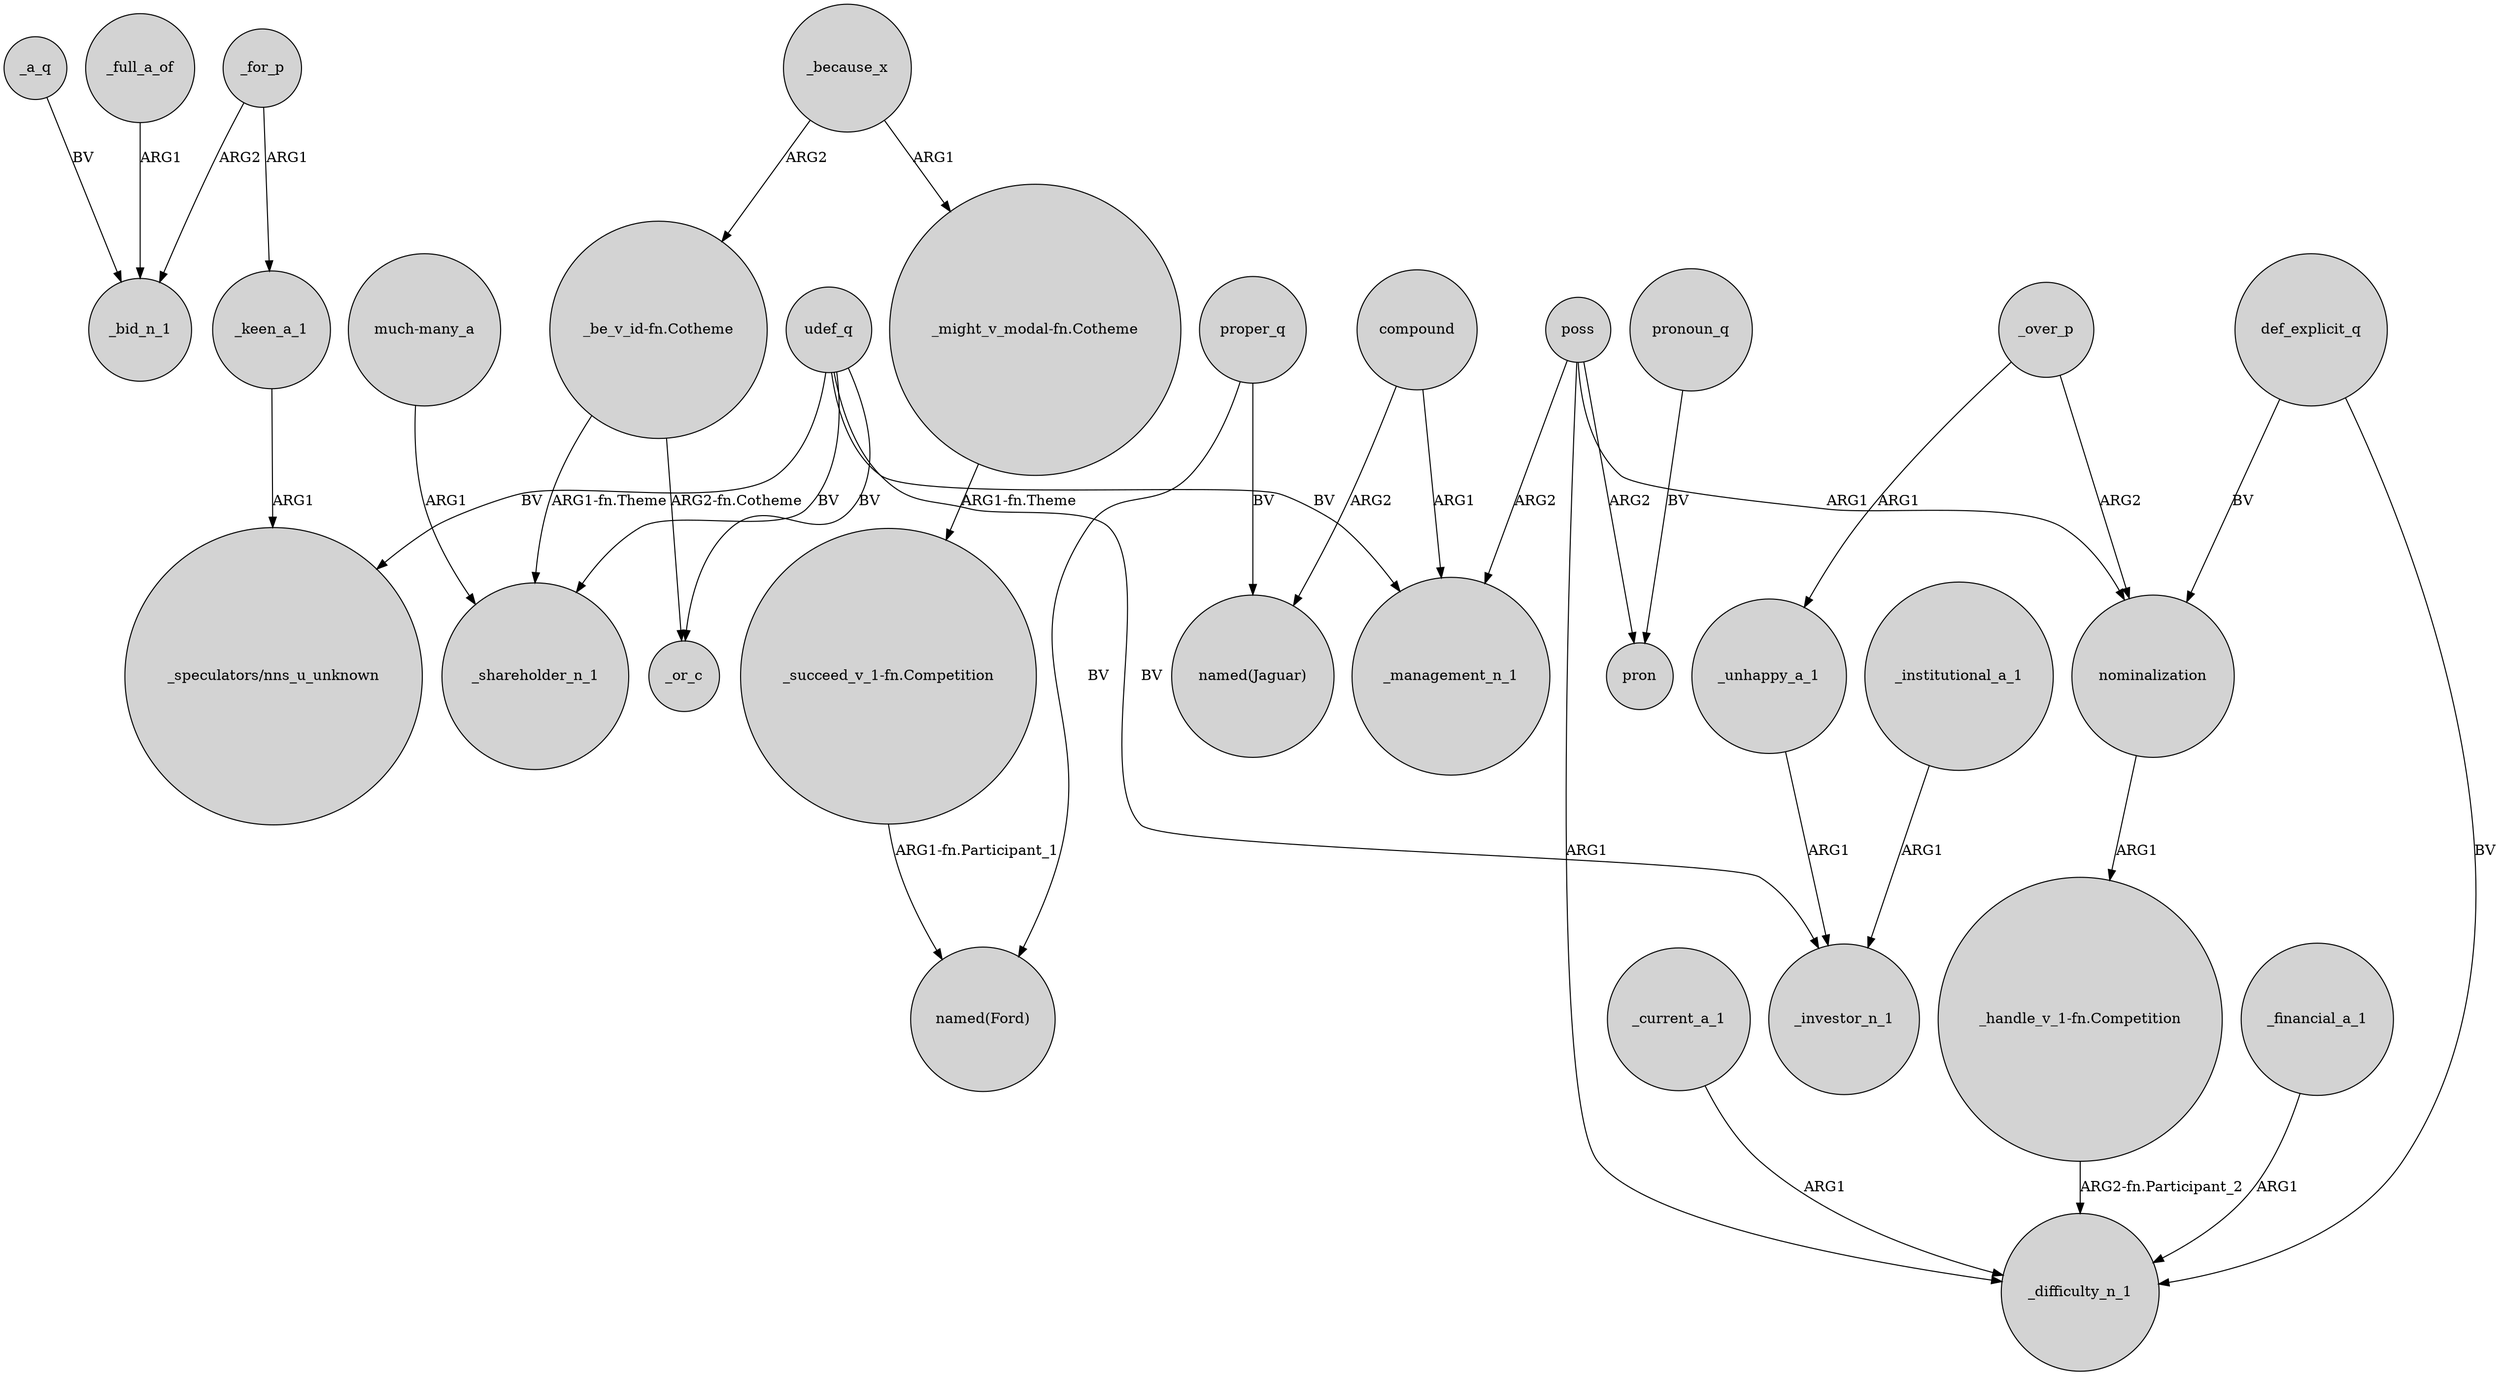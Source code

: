 digraph {
	node [shape=circle style=filled]
	_a_q -> _bid_n_1 [label=BV]
	"_be_v_id-fn.Cotheme" -> _shareholder_n_1 [label="ARG1-fn.Theme"]
	_keen_a_1 -> "_speculators/nns_u_unknown" [label=ARG1]
	"_handle_v_1-fn.Competition" -> _difficulty_n_1 [label="ARG2-fn.Participant_2"]
	_over_p -> nominalization [label=ARG2]
	proper_q -> "named(Ford)" [label=BV]
	_full_a_of -> _bid_n_1 [label=ARG1]
	udef_q -> _shareholder_n_1 [label=BV]
	"_might_v_modal-fn.Cotheme" -> "_succeed_v_1-fn.Competition" [label="ARG1-fn.Theme"]
	_current_a_1 -> _difficulty_n_1 [label=ARG1]
	poss -> nominalization [label=ARG1]
	udef_q -> _or_c [label=BV]
	udef_q -> _management_n_1 [label=BV]
	udef_q -> "_speculators/nns_u_unknown" [label=BV]
	"_be_v_id-fn.Cotheme" -> _or_c [label="ARG2-fn.Cotheme"]
	pronoun_q -> pron [label=BV]
	poss -> pron [label=ARG2]
	_over_p -> _unhappy_a_1 [label=ARG1]
	_for_p -> _keen_a_1 [label=ARG1]
	compound -> "named(Jaguar)" [label=ARG2]
	poss -> _difficulty_n_1 [label=ARG1]
	_because_x -> "_might_v_modal-fn.Cotheme" [label=ARG1]
	compound -> _management_n_1 [label=ARG1]
	_for_p -> _bid_n_1 [label=ARG2]
	proper_q -> "named(Jaguar)" [label=BV]
	_unhappy_a_1 -> _investor_n_1 [label=ARG1]
	def_explicit_q -> _difficulty_n_1 [label=BV]
	_financial_a_1 -> _difficulty_n_1 [label=ARG1]
	def_explicit_q -> nominalization [label=BV]
	"much-many_a" -> _shareholder_n_1 [label=ARG1]
	_because_x -> "_be_v_id-fn.Cotheme" [label=ARG2]
	"_succeed_v_1-fn.Competition" -> "named(Ford)" [label="ARG1-fn.Participant_1"]
	nominalization -> "_handle_v_1-fn.Competition" [label=ARG1]
	poss -> _management_n_1 [label=ARG2]
	udef_q -> _investor_n_1 [label=BV]
	_institutional_a_1 -> _investor_n_1 [label=ARG1]
}
